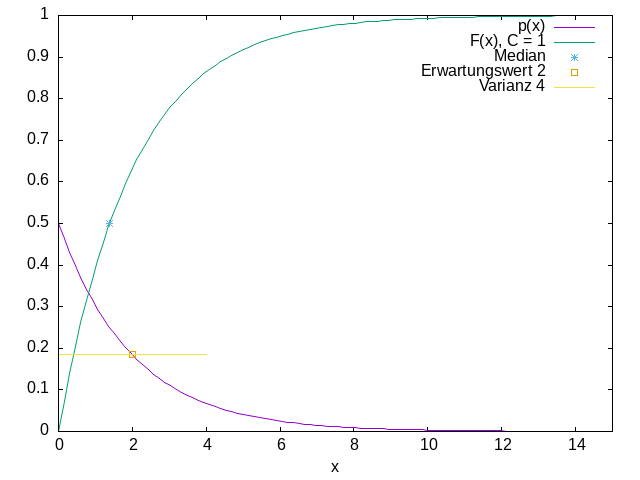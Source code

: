 #!/usr/bin/env/gnuplot

set term png
set output "sv0_7.png"
set xrange [0: 15]
set xlabel 'x'

l = 0.5
e = 2.7182818284 # euler
p(x) = l * e ** (-1 * l * x)
F(x) = -1 * e ** (-1 * l * x) + 1

# median
F_half_x = -2 * log(0.5)
F_half_y = F(F_half_x) # fuer C = 0

# E(X)
E_x = 2
E_y = p(E_x)

# Varianz 4

plot p(x) title 'p(x)' with lines linestyle 1, \
    F(x) title 'F(x), C = 1' with lines linestyle 2, \
    '+' using (F_half_x):(F_half_y) title 'Median', \
    '+' using (E_x):(E_y) title 'Erwartungswert 2', \
    [0:4] E_y title 'Varianz 4'
